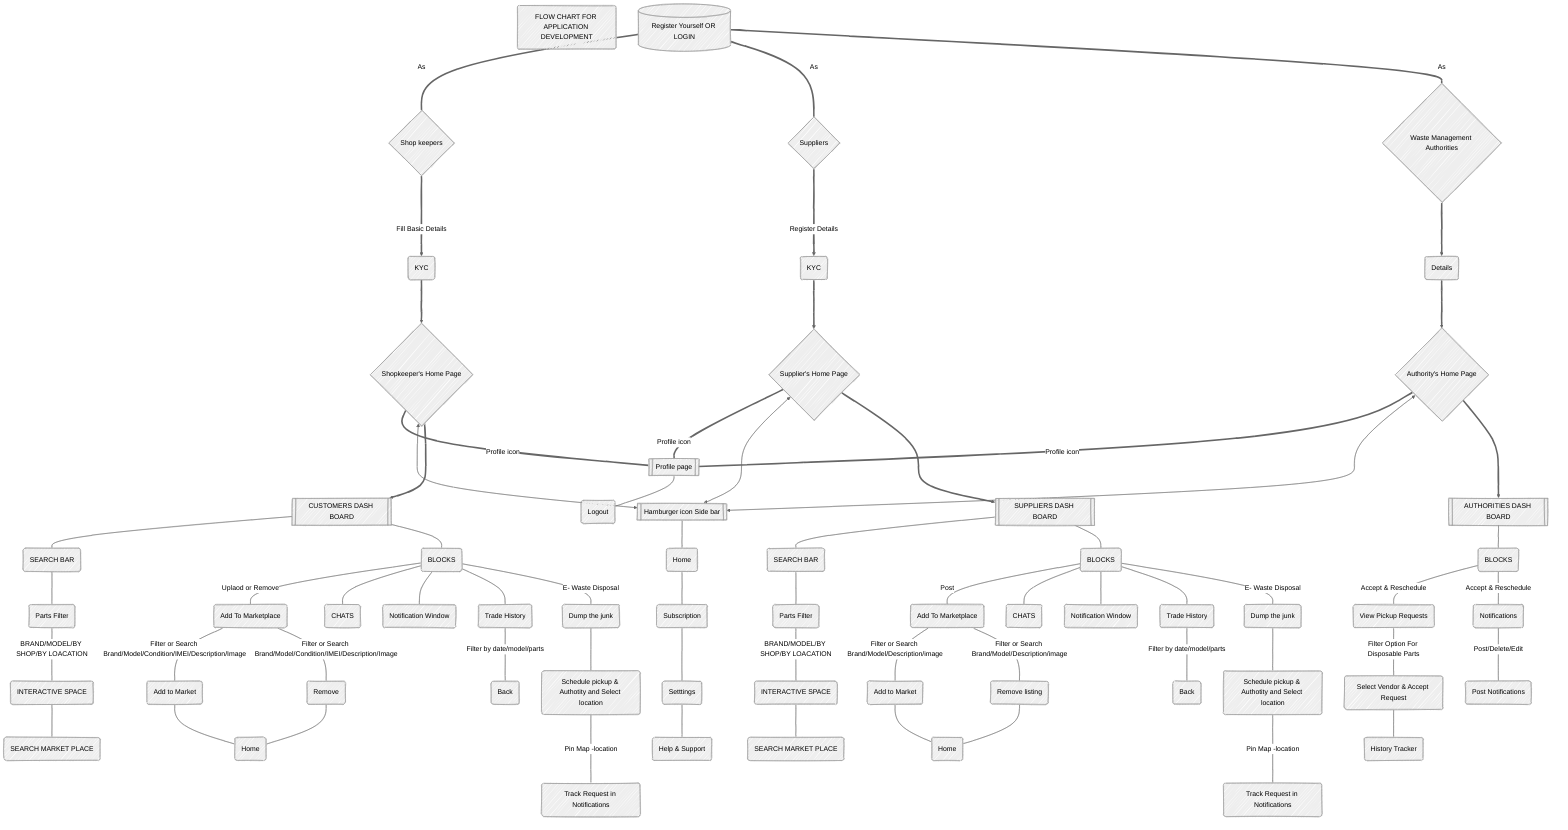 %% Flow Chart For Spare share %%
%%{init: {'theme':'neutral'}}%%
%%{init: {'look':'handDrawn'}}%%
%%{init: {'fontSize':'30px'}}%%
graph TB;

XY(FLOW CHART FOR APPLICATION DEVELOPMENT)

%% Login Page  %% 

G[(Register Yourself OR LOGIN)] ===|As| A{Shop keepers} & B{Suppliers} & C{Waste Management Authorities}
A ===> |Fill Basic Details|D(KYC)
%% KYC includes %%

 %%1. Customer/Supplier Name & ID %%
 %%2. Business Details (Name, Address & Registration) %%
 %%3. Customer/Supplier Contact details (Phone number & E-mail) %%
 
B ===> |Register Details|E(KYC)
C ===> F(Details)
D ===> H{Shopkeeper's Home Page}
E ===> I{Supplier's Home Page}
F ===> J{Authority's Home Page}

%% Profile Icon with Name on Top left Corner %%

H & I & J === |Profile icon|K[[Profile page]] --- KE(Logout)

%% Hamburger icon on Top Right Corner %%

H & I & J <---> KX[[Hamburger icon Side bar]] --- KA(Home) --- KB(Subscription) --- KC(Setttings) --- KD(Help & Support)





%%CUSTOMER's DASH BOARD%%
H ===> HA[[CUSTOMERS DASH BOARD]] --- HB(SEARCH BAR) & HC(BLOCKS) 

%% Uplaod AND Remove Listing %%
%% A Interface to Select Spare parts %%
HC --- |Uplaod or Remove|HCA(Add To Marketplace)
HCA --- |Filter or Search Brand/Model/Condition/IMEI/Description/Image|HCAA(Add to Market) & HCAB(Remove) --- HCAC(Home)

%% CHATS, Notifications, Trade History %%
HC --- HCB(CHATS) & HD(Notification Window) & HE(Trade History)
HE --- |Filter by date/model/parts|HEA(Back)

%%SCHEDULE PICK-UP BY CITY E- WASTE MANAGEMENT%%
HC --- |E- Waste Disposal|HCC(Dump the junk) --- HCCA(Schedule pickup & Authotity and Select location) ---- |Pin Map -location|HCCB(Track Request in Notifications)

%% EXPLORE MARKET PLACE %%
HB --- HBA(Parts Filter)
HBA --- |BRAND/MODEL/BY SHOP/BY LOACATION|HBAA(INTERACTIVE SPACE) --- HBAE(SEARCH MARKET PLACE)




%%Supplier's DASH BOARD%%
I ===> IA[[SUPPLIERS DASH BOARD]] --- IB(SEARCH BAR) & IC(BLOCKS) 

%% Post Bulk Orders %%
%% A Interface to Select Spare parts %%
IC --- |Post|ICA(Add To Marketplace)
ICA --- |Filter or Search Brand/Model/Description/image|ICAA(Add to Market) & ICAB(Remove listing) --- ICAC(Home)

%% CHATS, Notifications, Trade History %%
IC --- ICB(CHATS) & ID(Notification Window) & IE(Trade History)
IE --- |Filter by date/model/parts|IEA(Back)

%%SCHEDULE PICK-UP BY CITY E- WASTE MANAGEMENT%%
IC --- |E- Waste Disposal|ICC(Dump the junk) --- ICCA(Schedule pickup & Authotity and Select location) ---- |Pin Map -location|ICCB(Track Request in Notifications)

%% EXPLORE MARKET PLACE %%
IB --- IBA(Parts Filter)
IBA --- |BRAND/MODEL/BY SHOP/BY LOACATION|IBAA(INTERACTIVE SPACE) --- IBAE(SEARCH MARKET PLACE)




%% Authorities Dashboard %%
J ===> JA[[AUTHORITIES DASH BOARD]] --- JB(BLOCKS)

%% Follow Up On Requests and Post NotificaTIONS
JB --- |Accept & Reschedule|JBA(View Pickup Requests) & JBB(Notifications)
JBA --- |Filter Option For Disposable Parts|JBAA(Select Vendor & Accept Request) --- JBAB(History Tracker)
JBB --- |Post/Delete/Edit|JBBA(Post Notifications)